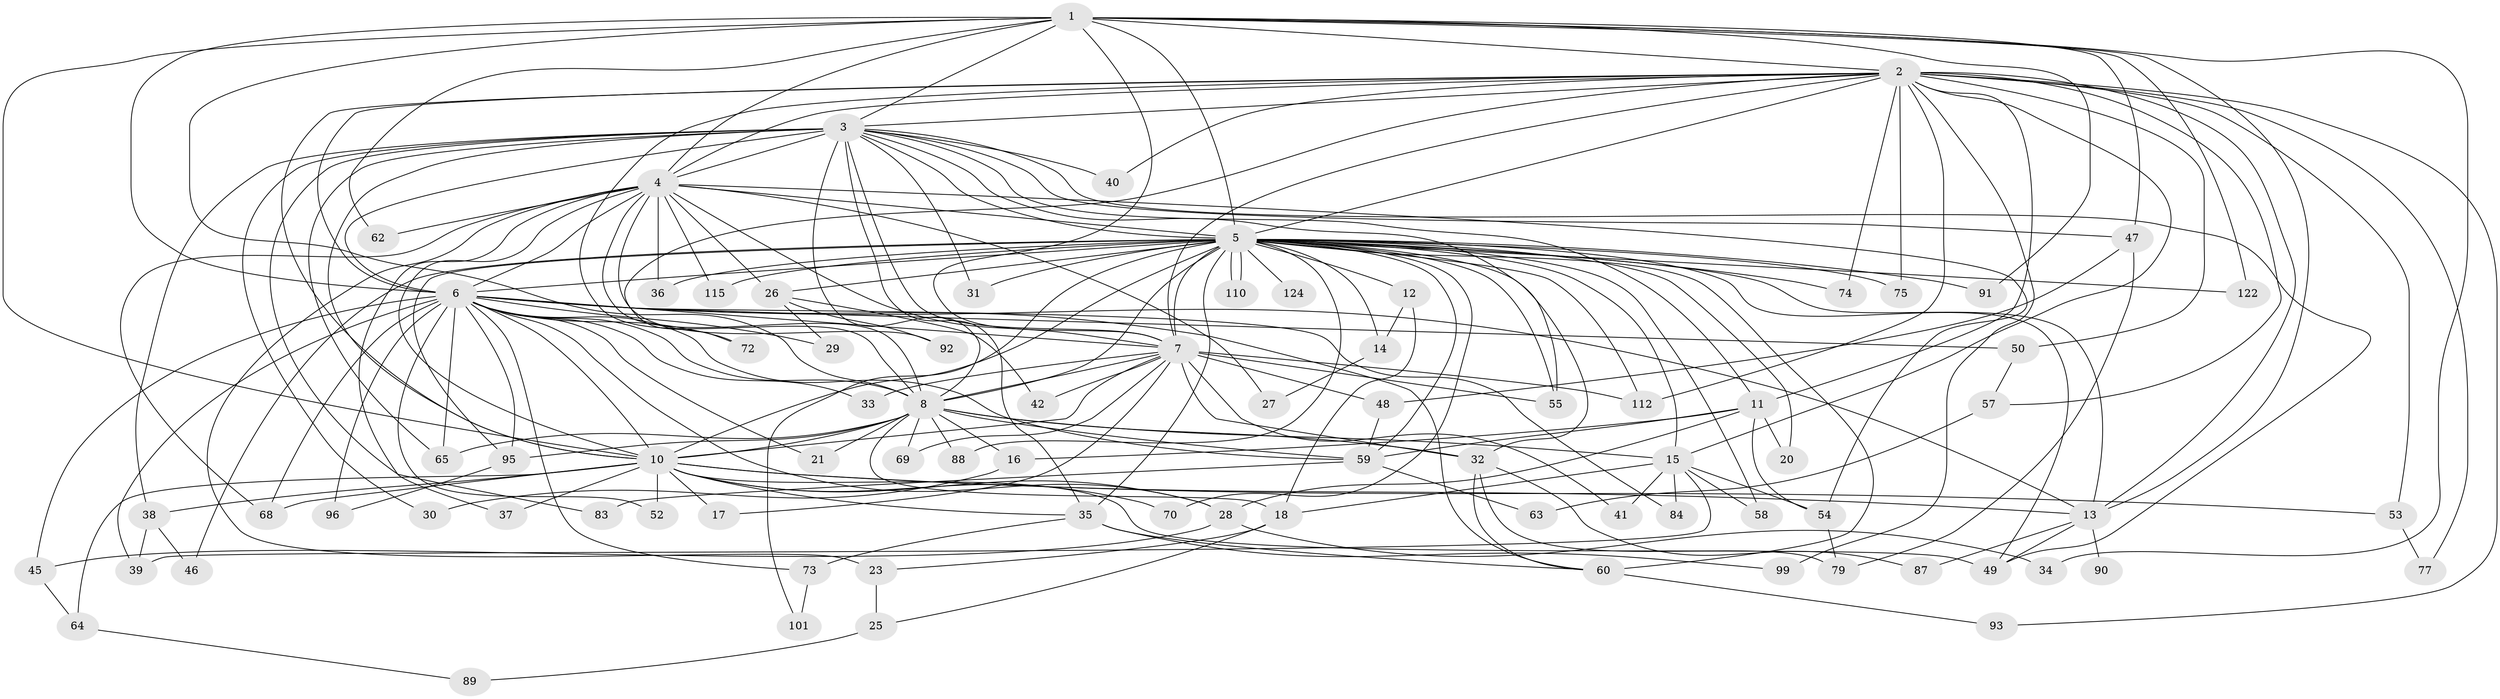 // original degree distribution, {18: 0.007194244604316547, 24: 0.014388489208633094, 21: 0.02158273381294964, 19: 0.007194244604316547, 32: 0.007194244604316547, 41: 0.007194244604316547, 27: 0.007194244604316547, 7: 0.02158273381294964, 4: 0.06474820143884892, 9: 0.014388489208633094, 3: 0.18705035971223022, 2: 0.5827338129496403, 5: 0.03597122302158273, 6: 0.02158273381294964}
// Generated by graph-tools (version 1.1) at 2025/17/03/04/25 18:17:42]
// undirected, 83 vertices, 204 edges
graph export_dot {
graph [start="1"]
  node [color=gray90,style=filled];
  1;
  2;
  3 [super="+51+102+24"];
  4;
  5 [super="+9+132"];
  6 [super="+109+135+103+111+116+129+22+19+66+97"];
  7 [super="+104"];
  8 [super="+43+127+137+138+130"];
  10 [super="+67+56"];
  11;
  12;
  13 [super="+44+121+100+71+78"];
  14;
  15;
  16;
  17;
  18 [super="+94"];
  20;
  21;
  23;
  25;
  26;
  27;
  28;
  29;
  30;
  31;
  32 [super="+125+86"];
  33;
  34;
  35 [super="+106+139"];
  36;
  37;
  38;
  39;
  40;
  41;
  42;
  45;
  46;
  47;
  48;
  49 [super="+117"];
  50;
  52;
  53;
  54 [super="+108"];
  55 [super="+133"];
  57;
  58;
  59 [super="+76"];
  60 [super="+85"];
  62;
  63;
  64;
  65 [super="+98"];
  68 [super="+105"];
  69;
  70;
  72;
  73;
  74;
  75;
  77;
  79;
  83;
  84;
  87;
  88 [super="+136"];
  89;
  90;
  91;
  92;
  93;
  95;
  96;
  99 [super="+107"];
  101;
  110;
  112 [super="+113"];
  115;
  122;
  124;
  1 -- 2;
  1 -- 3;
  1 -- 4;
  1 -- 5 [weight=2];
  1 -- 6 [weight=3];
  1 -- 7;
  1 -- 8;
  1 -- 10 [weight=2];
  1 -- 34;
  1 -- 47;
  1 -- 62;
  1 -- 91;
  1 -- 122;
  1 -- 13;
  2 -- 3;
  2 -- 4;
  2 -- 5 [weight=2];
  2 -- 6;
  2 -- 7;
  2 -- 8;
  2 -- 10;
  2 -- 11;
  2 -- 15;
  2 -- 40;
  2 -- 50;
  2 -- 53;
  2 -- 57;
  2 -- 72;
  2 -- 74;
  2 -- 75;
  2 -- 77;
  2 -- 93;
  2 -- 99 [weight=2];
  2 -- 112;
  2 -- 13;
  3 -- 4;
  3 -- 5 [weight=3];
  3 -- 6 [weight=3];
  3 -- 7;
  3 -- 8;
  3 -- 10 [weight=2];
  3 -- 11;
  3 -- 35 [weight=2];
  3 -- 38;
  3 -- 40;
  3 -- 47;
  3 -- 83;
  3 -- 65;
  3 -- 49;
  3 -- 55;
  3 -- 30;
  3 -- 31;
  4 -- 5 [weight=2];
  4 -- 6;
  4 -- 7;
  4 -- 8;
  4 -- 10;
  4 -- 23;
  4 -- 26;
  4 -- 27;
  4 -- 36;
  4 -- 37;
  4 -- 62;
  4 -- 92;
  4 -- 115;
  4 -- 54;
  4 -- 68;
  5 -- 6 [weight=3];
  5 -- 7 [weight=3];
  5 -- 8 [weight=5];
  5 -- 10 [weight=4];
  5 -- 12 [weight=2];
  5 -- 15;
  5 -- 55;
  5 -- 60 [weight=2];
  5 -- 75;
  5 -- 91;
  5 -- 95;
  5 -- 110;
  5 -- 110;
  5 -- 59 [weight=2];
  5 -- 70;
  5 -- 74;
  5 -- 13 [weight=3];
  5 -- 14;
  5 -- 20;
  5 -- 88 [weight=2];
  5 -- 26;
  5 -- 31;
  5 -- 32;
  5 -- 35;
  5 -- 36;
  5 -- 101;
  5 -- 122;
  5 -- 46;
  5 -- 112;
  5 -- 124;
  5 -- 115;
  5 -- 58;
  5 -- 49;
  6 -- 7 [weight=2];
  6 -- 8;
  6 -- 10 [weight=2];
  6 -- 21;
  6 -- 29;
  6 -- 33;
  6 -- 45;
  6 -- 52 [weight=2];
  6 -- 65;
  6 -- 68;
  6 -- 72;
  6 -- 84;
  6 -- 96;
  6 -- 28;
  6 -- 39;
  6 -- 50 [weight=2];
  6 -- 73;
  6 -- 13;
  6 -- 59 [weight=2];
  6 -- 60;
  6 -- 95;
  7 -- 8;
  7 -- 10;
  7 -- 17;
  7 -- 33;
  7 -- 41;
  7 -- 42;
  7 -- 48;
  7 -- 69;
  7 -- 112;
  7 -- 32 [weight=2];
  7 -- 55;
  8 -- 10 [weight=2];
  8 -- 16;
  8 -- 18;
  8 -- 21;
  8 -- 32 [weight=2];
  8 -- 59;
  8 -- 65;
  8 -- 69;
  8 -- 88;
  8 -- 95;
  8 -- 15;
  10 -- 13 [weight=2];
  10 -- 17;
  10 -- 28;
  10 -- 35;
  10 -- 37;
  10 -- 38;
  10 -- 49;
  10 -- 52;
  10 -- 53;
  10 -- 64;
  10 -- 68;
  10 -- 70;
  11 -- 16;
  11 -- 20;
  11 -- 28;
  11 -- 54;
  11 -- 59;
  12 -- 14;
  12 -- 18;
  13 -- 49;
  13 -- 90 [weight=2];
  13 -- 87;
  14 -- 27;
  15 -- 39;
  15 -- 41;
  15 -- 54;
  15 -- 58;
  15 -- 84;
  15 -- 18;
  16 -- 30;
  18 -- 23;
  18 -- 25;
  23 -- 25;
  25 -- 89;
  26 -- 29;
  26 -- 42;
  26 -- 92;
  28 -- 34;
  28 -- 45;
  32 -- 79;
  32 -- 87;
  32 -- 60;
  35 -- 73;
  35 -- 99;
  35 -- 60;
  38 -- 39;
  38 -- 46;
  45 -- 64;
  47 -- 48;
  47 -- 79;
  48 -- 59;
  50 -- 57;
  53 -- 77;
  54 -- 79;
  57 -- 63;
  59 -- 63;
  59 -- 83;
  60 -- 93;
  64 -- 89;
  73 -- 101;
  95 -- 96;
}
